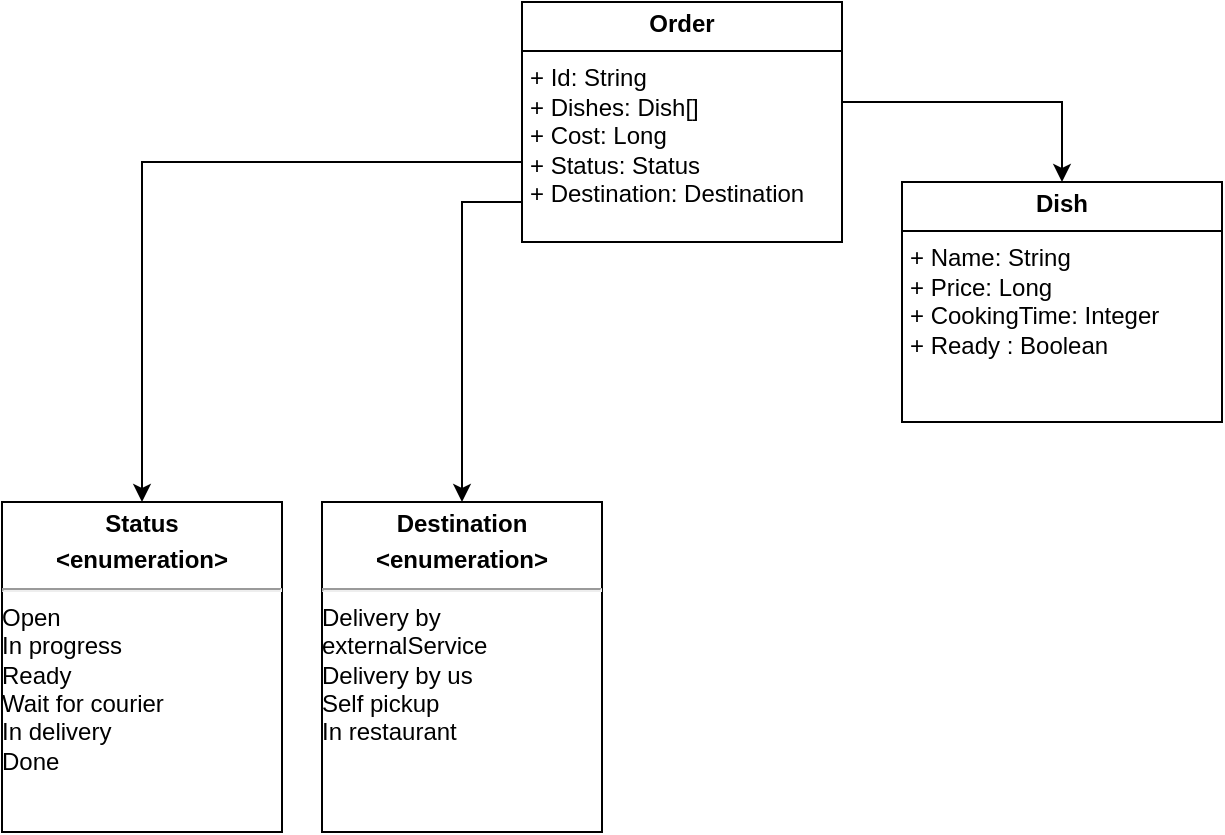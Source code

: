 <mxfile version="24.6.1" type="device">
  <diagram name="Страница — 1" id="Jpz2in_iYUXk_L5_4m05">
    <mxGraphModel dx="1471" dy="702" grid="1" gridSize="10" guides="1" tooltips="1" connect="1" arrows="1" fold="1" page="1" pageScale="1" pageWidth="827" pageHeight="1169" math="0" shadow="0">
      <root>
        <mxCell id="0" />
        <mxCell id="1" parent="0" />
        <mxCell id="qfnUCBZwdKoYb_BUSLZy-1" value="" style="edgeStyle=orthogonalEdgeStyle;rounded=0;orthogonalLoop=1;jettySize=auto;html=1;" edge="1" parent="1" source="qfnUCBZwdKoYb_BUSLZy-4" target="qfnUCBZwdKoYb_BUSLZy-5">
          <mxGeometry relative="1" as="geometry">
            <Array as="points">
              <mxPoint x="550" y="330" />
            </Array>
          </mxGeometry>
        </mxCell>
        <mxCell id="qfnUCBZwdKoYb_BUSLZy-2" style="edgeStyle=orthogonalEdgeStyle;rounded=0;orthogonalLoop=1;jettySize=auto;html=1;entryX=0.5;entryY=0;entryDx=0;entryDy=0;" edge="1" parent="1" source="qfnUCBZwdKoYb_BUSLZy-4" target="qfnUCBZwdKoYb_BUSLZy-6">
          <mxGeometry relative="1" as="geometry">
            <Array as="points">
              <mxPoint x="90" y="360" />
            </Array>
          </mxGeometry>
        </mxCell>
        <mxCell id="qfnUCBZwdKoYb_BUSLZy-3" style="edgeStyle=orthogonalEdgeStyle;rounded=0;orthogonalLoop=1;jettySize=auto;html=1;" edge="1" parent="1" source="qfnUCBZwdKoYb_BUSLZy-4" target="qfnUCBZwdKoYb_BUSLZy-7">
          <mxGeometry relative="1" as="geometry">
            <Array as="points">
              <mxPoint x="250" y="380" />
            </Array>
          </mxGeometry>
        </mxCell>
        <mxCell id="qfnUCBZwdKoYb_BUSLZy-4" value="&lt;p style=&quot;margin:0px;margin-top:4px;text-align:center;&quot;&gt;&lt;b&gt;Order&lt;/b&gt;&lt;/p&gt;&lt;hr size=&quot;1&quot; style=&quot;border-style:solid;&quot;&gt;&lt;p style=&quot;margin:0px;margin-left:4px;&quot;&gt;+ Id: String&lt;/p&gt;&lt;p style=&quot;margin:0px;margin-left:4px;&quot;&gt;+ Dishes: Dish[]&lt;/p&gt;&lt;p style=&quot;margin:0px;margin-left:4px;&quot;&gt;+ Cost: Long&lt;/p&gt;&lt;p style=&quot;margin:0px;margin-left:4px;&quot;&gt;+ Status: Status&lt;/p&gt;&lt;p style=&quot;margin:0px;margin-left:4px;&quot;&gt;+ Destination: Destination&lt;/p&gt;&lt;p style=&quot;margin:0px;margin-left:4px;&quot;&gt;&lt;br&gt;&lt;/p&gt;" style="verticalAlign=top;align=left;overflow=fill;html=1;whiteSpace=wrap;" vertex="1" parent="1">
          <mxGeometry x="280" y="280" width="160" height="120" as="geometry" />
        </mxCell>
        <mxCell id="qfnUCBZwdKoYb_BUSLZy-5" value="&lt;p style=&quot;margin:0px;margin-top:4px;text-align:center;&quot;&gt;&lt;b&gt;Dish&lt;/b&gt;&lt;/p&gt;&lt;hr size=&quot;1&quot; style=&quot;border-style:solid;&quot;&gt;&lt;p style=&quot;margin:0px;margin-left:4px;&quot;&gt;+ Name: String&lt;/p&gt;&lt;p style=&quot;margin:0px;margin-left:4px;&quot;&gt;+ Price: Long&lt;/p&gt;&lt;p style=&quot;margin:0px;margin-left:4px;&quot;&gt;+ CookingTime: Integer&lt;/p&gt;&lt;p style=&quot;margin:0px;margin-left:4px;&quot;&gt;+ Ready : Boolean&lt;/p&gt;&lt;p style=&quot;margin:0px;margin-left:4px;&quot;&gt;&lt;br&gt;&lt;/p&gt;" style="verticalAlign=top;align=left;overflow=fill;html=1;whiteSpace=wrap;" vertex="1" parent="1">
          <mxGeometry x="470" y="370" width="160" height="120" as="geometry" />
        </mxCell>
        <mxCell id="qfnUCBZwdKoYb_BUSLZy-6" value="&lt;p style=&quot;margin:0px;margin-top:4px;text-align:center;&quot;&gt;&lt;b&gt;Status&lt;/b&gt;&lt;/p&gt;&lt;p style=&quot;margin:0px;margin-top:4px;text-align:center;&quot;&gt;&lt;b&gt;&amp;lt;enumeration&amp;gt;&lt;/b&gt;&lt;/p&gt;&lt;hr&gt;Open&lt;div&gt;In progress&lt;/div&gt;&lt;div&gt;Ready&lt;/div&gt;&lt;div&gt;Wait for courier&lt;/div&gt;&lt;div&gt;In delivery&lt;/div&gt;&lt;div&gt;Done&lt;/div&gt;" style="verticalAlign=top;align=left;overflow=fill;html=1;whiteSpace=wrap;" vertex="1" parent="1">
          <mxGeometry x="20" y="530" width="140" height="165" as="geometry" />
        </mxCell>
        <mxCell id="qfnUCBZwdKoYb_BUSLZy-7" value="&lt;p style=&quot;margin:0px;margin-top:4px;text-align:center;&quot;&gt;&lt;b&gt;Destination&lt;/b&gt;&lt;/p&gt;&lt;p style=&quot;margin:0px;margin-top:4px;text-align:center;&quot;&gt;&lt;b&gt;&amp;lt;enumeration&amp;gt;&lt;/b&gt;&lt;/p&gt;&lt;hr&gt;Delivery by externalService&lt;div&gt;Delivery by us&lt;/div&gt;&lt;div&gt;Self pickup&lt;/div&gt;&lt;div&gt;In restaurant&lt;/div&gt;" style="verticalAlign=top;align=left;overflow=fill;html=1;whiteSpace=wrap;" vertex="1" parent="1">
          <mxGeometry x="180" y="530" width="140" height="165" as="geometry" />
        </mxCell>
      </root>
    </mxGraphModel>
  </diagram>
</mxfile>
